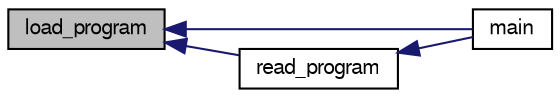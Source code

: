digraph G
{
  edge [fontname="FreeSans",fontsize="10",labelfontname="FreeSans",labelfontsize="10"];
  node [fontname="FreeSans",fontsize="10",shape=record];
  rankdir="LR";
  Node1 [label="load_program",height=0.2,width=0.4,color="black", fillcolor="grey75", style="filled" fontcolor="black"];
  Node1 -> Node2 [dir="back",color="midnightblue",fontsize="10",style="solid",fontname="FreeSans"];
  Node2 [label="main",height=0.2,width=0.4,color="black", fillcolor="white", style="filled",URL="$test__simul_8c.html#a0ddf1224851353fc92bfbff6f499fa97",tooltip="Programme de test."];
  Node1 -> Node3 [dir="back",color="midnightblue",fontsize="10",style="solid",fontname="FreeSans"];
  Node3 [label="read_program",height=0.2,width=0.4,color="black", fillcolor="white", style="filled",URL="$machine_8h.html#ac59b88844961c2479108151e24dd555a",tooltip="Lecture d&#39;un programme depuis un fichier binaire."];
  Node3 -> Node2 [dir="back",color="midnightblue",fontsize="10",style="solid",fontname="FreeSans"];
}
